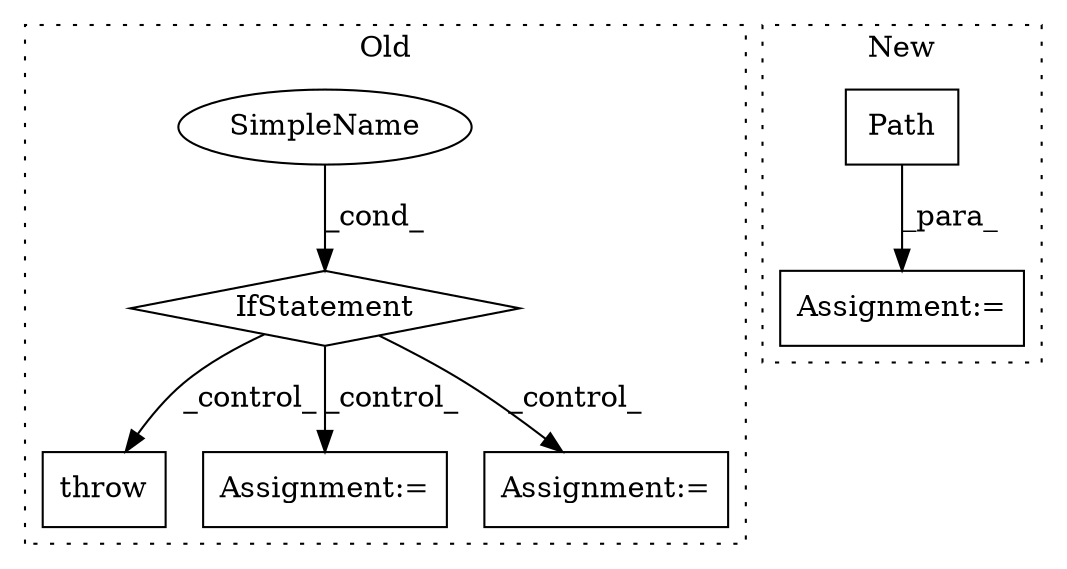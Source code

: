 digraph G {
subgraph cluster0 {
1 [label="throw" a="53" s="1457" l="6" shape="box"];
3 [label="IfStatement" a="25" s="1251,1270" l="4,2" shape="diamond"];
4 [label="SimpleName" a="42" s="1255" l="15" shape="ellipse"];
6 [label="Assignment:=" a="7" s="1281" l="1" shape="box"];
7 [label="Assignment:=" a="7" s="1584" l="2" shape="box"];
label = "Old";
style="dotted";
}
subgraph cluster1 {
2 [label="Path" a="32" s="1382,1408" l="5,1" shape="box"];
5 [label="Assignment:=" a="7" s="1381" l="1" shape="box"];
label = "New";
style="dotted";
}
2 -> 5 [label="_para_"];
3 -> 6 [label="_control_"];
3 -> 1 [label="_control_"];
3 -> 7 [label="_control_"];
4 -> 3 [label="_cond_"];
}